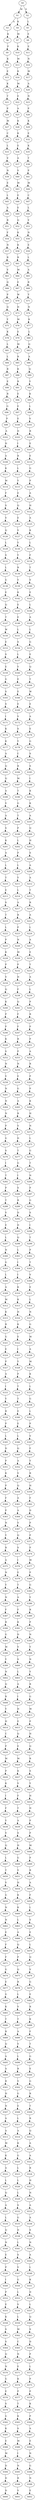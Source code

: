 strict digraph  {
	S0 -> S1 [ label = M ];
	S0 -> S2 [ label = S ];
	S1 -> S3 [ label = A ];
	S1 -> S4 [ label = K ];
	S2 -> S5 [ label = L ];
	S3 -> S6 [ label = K ];
	S4 -> S7 [ label = M ];
	S5 -> S8 [ label = E ];
	S6 -> S9 [ label = P ];
	S7 -> S10 [ label = K ];
	S8 -> S11 [ label = E ];
	S9 -> S12 [ label = K ];
	S10 -> S13 [ label = M ];
	S11 -> S14 [ label = N ];
	S12 -> S15 [ label = E ];
	S13 -> S16 [ label = K ];
	S14 -> S17 [ label = M ];
	S15 -> S18 [ label = K ];
	S16 -> S19 [ label = M ];
	S17 -> S20 [ label = A ];
	S18 -> S21 [ label = T ];
	S19 -> S22 [ label = E ];
	S20 -> S23 [ label = N ];
	S21 -> S24 [ label = P ];
	S22 -> S25 [ label = A ];
	S23 -> S26 [ label = P ];
	S24 -> S27 [ label = M ];
	S25 -> S28 [ label = K ];
	S26 -> S29 [ label = K ];
	S27 -> S30 [ label = C ];
	S28 -> S31 [ label = K ];
	S29 -> S32 [ label = E ];
	S30 -> S33 [ label = L ];
	S31 -> S34 [ label = E ];
	S32 -> S35 [ label = K ];
	S33 -> S36 [ label = V ];
	S34 -> S37 [ label = A ];
	S35 -> S38 [ label = T ];
	S36 -> S39 [ label = N ];
	S37 -> S40 [ label = V ];
	S38 -> S41 [ label = P ];
	S39 -> S42 [ label = E ];
	S40 -> S43 [ label = M ];
	S41 -> S44 [ label = M ];
	S42 -> S45 [ label = L ];
	S43 -> S46 [ label = E ];
	S44 -> S47 [ label = C ];
	S45 -> S48 [ label = A ];
	S46 -> S49 [ label = E ];
	S47 -> S50 [ label = L ];
	S48 -> S51 [ label = R ];
	S49 -> S52 [ label = Q ];
	S50 -> S53 [ label = V ];
	S51 -> S54 [ label = F ];
	S52 -> S55 [ label = K ];
	S53 -> S56 [ label = N ];
	S54 -> S57 [ label = N ];
	S55 -> S58 [ label = K ];
	S56 -> S59 [ label = E ];
	S57 -> S60 [ label = R ];
	S58 -> S61 [ label = R ];
	S59 -> S62 [ label = L ];
	S60 -> S63 [ label = V ];
	S61 -> S64 [ label = M ];
	S62 -> S65 [ label = A ];
	S63 -> S66 [ label = Q ];
	S64 -> S67 [ label = E ];
	S65 -> S68 [ label = R ];
	S66 -> S69 [ label = P ];
	S67 -> S70 [ label = W ];
	S68 -> S71 [ label = Y ];
	S69 -> S72 [ label = Q ];
	S70 -> S73 [ label = H ];
	S71 -> S74 [ label = N ];
	S72 -> S75 [ label = Y ];
	S73 -> S76 [ label = M ];
	S74 -> S77 [ label = K ];
	S75 -> S78 [ label = K ];
	S76 -> S79 [ label = E ];
	S77 -> S80 [ label = L ];
	S78 -> S81 [ label = L ];
	S79 -> S82 [ label = M ];
	S80 -> S83 [ label = Q ];
	S81 -> S84 [ label = L ];
	S82 -> S85 [ label = R ];
	S83 -> S86 [ label = A ];
	S84 -> S87 [ label = R ];
	S85 -> S88 [ label = K ];
	S86 -> S89 [ label = Q ];
	S87 -> S90 [ label = E ];
	S88 -> S91 [ label = R ];
	S89 -> S92 [ label = Y ];
	S90 -> S93 [ label = R ];
	S91 -> S94 [ label = E ];
	S92 -> S95 [ label = K ];
	S93 -> S96 [ label = G ];
	S94 -> S97 [ label = E ];
	S95 -> S98 [ label = L ];
	S96 -> S99 [ label = P ];
	S97 -> S100 [ label = E ];
	S98 -> S101 [ label = V ];
	S99 -> S102 [ label = A ];
	S100 -> S103 [ label = D ];
	S101 -> S104 [ label = R ];
	S102 -> S105 [ label = H ];
	S103 -> S106 [ label = I ];
	S104 -> S107 [ label = E ];
	S105 -> S108 [ label = A ];
	S106 -> S109 [ label = R ];
	S107 -> S110 [ label = E ];
	S108 -> S111 [ label = K ];
	S109 -> S112 [ label = L ];
	S110 -> S113 [ label = G ];
	S111 -> S114 [ label = M ];
	S112 -> S115 [ label = Y ];
	S113 -> S116 [ label = P ];
	S114 -> S117 [ label = F ];
	S115 -> S118 [ label = E ];
	S116 -> S119 [ label = A ];
	S117 -> S120 [ label = S ];
	S118 -> S121 [ label = Q ];
	S119 -> S122 [ label = H ];
	S120 -> S123 [ label = V ];
	S121 -> S124 [ label = E ];
	S122 -> S125 [ label = A ];
	S123 -> S126 [ label = Q ];
	S124 -> S127 [ label = V ];
	S125 -> S128 [ label = K ];
	S126 -> S129 [ label = L ];
	S127 -> S130 [ label = Y ];
	S128 -> S131 [ label = L ];
	S129 -> S132 [ label = S ];
	S130 -> S133 [ label = Y ];
	S131 -> S134 [ label = F ];
	S132 -> S135 [ label = L ];
	S133 -> S136 [ label = R ];
	S134 -> S137 [ label = T ];
	S135 -> S138 [ label = G ];
	S136 -> S139 [ label = Y ];
	S137 -> S140 [ label = V ];
	S138 -> S141 [ label = E ];
	S139 -> S142 [ label = K ];
	S140 -> S143 [ label = E ];
	S141 -> S144 [ label = Q ];
	S142 -> S145 [ label = E ];
	S143 -> S146 [ label = L ];
	S144 -> S147 [ label = T ];
	S145 -> S148 [ label = E ];
	S146 -> S149 [ label = A ];
	S147 -> S150 [ label = W ];
	S148 -> S151 [ label = L ];
	S149 -> S152 [ label = L ];
	S150 -> S153 [ label = E ];
	S151 -> S154 [ label = S ];
	S152 -> S155 [ label = G ];
	S153 -> S156 [ label = S ];
	S154 -> S157 [ label = L ];
	S155 -> S158 [ label = E ];
	S156 -> S159 [ label = E ];
	S157 -> S160 [ label = Y ];
	S158 -> S161 [ label = Q ];
	S159 -> S162 [ label = G ];
	S160 -> S163 [ label = E ];
	S161 -> S164 [ label = T ];
	S162 -> S165 [ label = S ];
	S163 -> S166 [ label = E ];
	S164 -> S167 [ label = W ];
	S165 -> S168 [ label = S ];
	S166 -> S169 [ label = E ];
	S167 -> S170 [ label = E ];
	S168 -> S171 [ label = I ];
	S169 -> S172 [ label = V ];
	S170 -> S173 [ label = A ];
	S171 -> S174 [ label = K ];
	S172 -> S175 [ label = S ];
	S173 -> S176 [ label = E ];
	S174 -> S177 [ label = K ];
	S175 -> S178 [ label = Y ];
	S176 -> S179 [ label = G ];
	S177 -> S180 [ label = A ];
	S178 -> S181 [ label = C ];
	S179 -> S182 [ label = S ];
	S180 -> S183 [ label = Q ];
	S181 -> S184 [ label = R ];
	S182 -> S185 [ label = S ];
	S183 -> S186 [ label = Q ];
	S184 -> S187 [ label = M ];
	S185 -> S188 [ label = I ];
	S186 -> S189 [ label = A ];
	S187 -> S190 [ label = T ];
	S188 -> S191 [ label = K ];
	S189 -> S192 [ label = V ];
	S190 -> S193 [ label = G ];
	S191 -> S194 [ label = K ];
	S192 -> S195 [ label = A ];
	S193 -> S196 [ label = T ];
	S194 -> S197 [ label = A ];
	S195 -> S198 [ label = S ];
	S196 -> S199 [ label = P ];
	S197 -> S200 [ label = Q ];
	S198 -> S201 [ label = K ];
	S199 -> S202 [ label = L ];
	S200 -> S203 [ label = H ];
	S201 -> S204 [ label = A ];
	S202 -> S205 [ label = P ];
	S203 -> S206 [ label = S ];
	S204 -> S207 [ label = L ];
	S205 -> S208 [ label = L ];
	S206 -> S209 [ label = A ];
	S207 -> S210 [ label = T ];
	S208 -> S211 [ label = Y ];
	S209 -> S212 [ label = A ];
	S210 -> S213 [ label = E ];
	S211 -> S214 [ label = L ];
	S212 -> S215 [ label = T ];
	S213 -> S216 [ label = S ];
	S214 -> S217 [ label = A ];
	S215 -> S218 [ label = R ];
	S216 -> S219 [ label = T ];
	S217 -> S220 [ label = R ];
	S218 -> S221 [ label = A ];
	S219 -> S222 [ label = L ];
	S220 -> S223 [ label = P ];
	S221 -> S224 [ label = L ];
	S222 -> S225 [ label = P ];
	S223 -> S226 [ label = N ];
	S224 -> S227 [ label = A ];
	S225 -> S228 [ label = K ];
	S226 -> S229 [ label = M ];
	S227 -> S230 [ label = E ];
	S228 -> S231 [ label = P ];
	S229 -> S232 [ label = P ];
	S230 -> S233 [ label = T ];
	S231 -> S234 [ label = V ];
	S232 -> S235 [ label = H ];
	S233 -> S236 [ label = A ];
	S234 -> S237 [ label = Q ];
	S235 -> S238 [ label = F ];
	S236 -> S239 [ label = L ];
	S237 -> S240 [ label = K ];
	S238 -> S241 [ label = Q ];
	S239 -> S242 [ label = P ];
	S240 -> S243 [ label = P ];
	S241 -> S244 [ label = F ];
	S242 -> S245 [ label = R ];
	S243 -> S246 [ label = P ];
	S244 -> S247 [ label = F ];
	S245 -> S248 [ label = P ];
	S246 -> S249 [ label = K ];
	S247 -> S250 [ label = R ];
	S248 -> S251 [ label = P ];
	S249 -> S252 [ label = S ];
	S250 -> S253 [ label = P ];
	S251 -> S254 [ label = A ];
	S252 -> S255 [ label = N ];
	S253 -> S256 [ label = N ];
	S254 -> S257 [ label = R ];
	S255 -> S258 [ label = V ];
	S256 -> S259 [ label = E ];
	S257 -> S260 [ label = P ];
	S258 -> S261 [ label = N ];
	S259 -> S262 [ label = G ];
	S260 -> S263 [ label = P ];
	S261 -> S264 [ label = N ];
	S262 -> S265 [ label = A ];
	S263 -> S266 [ label = K ];
	S264 -> S267 [ label = N ];
	S265 -> S268 [ label = R ];
	S266 -> S269 [ label = H ];
	S267 -> S270 [ label = P ];
	S268 -> S271 [ label = V ];
	S269 -> S272 [ label = N ];
	S270 -> S273 [ label = G ];
	S271 -> S274 [ label = D ];
	S272 -> S275 [ label = L ];
	S273 -> S276 [ label = S ];
	S274 -> S277 [ label = T ];
	S275 -> S278 [ label = G ];
	S276 -> S279 [ label = I ];
	S277 -> S280 [ label = G ];
	S278 -> S281 [ label = T ];
	S279 -> S282 [ label = T ];
	S280 -> S283 [ label = I ];
	S281 -> S284 [ label = N ];
	S282 -> S285 [ label = P ];
	S283 -> S286 [ label = S ];
	S284 -> S287 [ label = P ];
	S285 -> S288 [ label = T ];
	S286 -> S289 [ label = R ];
	S287 -> S290 [ label = G ];
	S288 -> S291 [ label = V ];
	S289 -> S292 [ label = D ];
	S290 -> S293 [ label = S ];
	S291 -> S294 [ label = E ];
	S292 -> S295 [ label = D ];
	S293 -> S296 [ label = I ];
	S294 -> S297 [ label = L ];
	S295 -> S298 [ label = Q ];
	S296 -> S299 [ label = T ];
	S297 -> S300 [ label = N ];
	S298 -> S301 [ label = L ];
	S299 -> S302 [ label = P ];
	S300 -> S303 [ label = G ];
	S301 -> S304 [ label = I ];
	S302 -> S305 [ label = T ];
	S303 -> S306 [ label = L ];
	S304 -> S307 [ label = I ];
	S305 -> S308 [ label = V ];
	S306 -> S309 [ label = A ];
	S307 -> S310 [ label = K ];
	S308 -> S311 [ label = E ];
	S309 -> S312 [ label = M ];
	S310 -> S313 [ label = K ];
	S311 -> S314 [ label = L ];
	S312 -> S315 [ label = K ];
	S313 -> S316 [ label = H ];
	S314 -> S317 [ label = N ];
	S315 -> S318 [ label = R ];
	S316 -> S319 [ label = K ];
	S317 -> S320 [ label = G ];
	S318 -> S321 [ label = G ];
	S319 -> S322 [ label = E ];
	S320 -> S323 [ label = M ];
	S321 -> S324 [ label = E ];
	S322 -> S325 [ label = I ];
	S323 -> S326 [ label = A ];
	S324 -> S327 [ label = P ];
	S325 -> S328 [ label = Y ];
	S326 -> S329 [ label = M ];
	S327 -> S330 [ label = A ];
	S328 -> S331 [ label = P ];
	S329 -> S332 [ label = K ];
	S330 -> S333 [ label = I ];
	S331 -> S334 [ label = T ];
	S332 -> S335 [ label = L ];
	S333 -> S336 [ label = Y ];
	S334 -> S337 [ label = T ];
	S335 -> S338 [ label = G ];
	S336 -> S339 [ label = R ];
	S337 -> S340 [ label = E ];
	S338 -> S341 [ label = L ];
	S339 -> S342 [ label = P ];
	S340 -> S343 [ label = E ];
	S341 -> S344 [ label = P ];
	S342 -> S345 [ label = L ];
	S343 -> S346 [ label = L ];
	S344 -> S347 [ label = V ];
	S345 -> S348 [ label = D ];
	S346 -> S349 [ label = Q ];
	S347 -> S350 [ label = F ];
	S348 -> S351 [ label = P ];
	S349 -> S352 [ label = A ];
	S350 -> S353 [ label = Y ];
	S351 -> S354 [ label = K ];
	S352 -> S355 [ label = V ];
	S353 -> S356 [ label = R ];
	S354 -> S357 [ label = P ];
	S355 -> S358 [ label = Q ];
	S356 -> S359 [ label = H ];
	S357 -> S360 [ label = F ];
	S358 -> S361 [ label = A ];
	S359 -> S362 [ label = F ];
	S360 -> S363 [ label = P ];
	S361 -> S364 [ label = A ];
	S362 -> S365 [ label = D ];
	S363 -> S366 [ label = N ];
	S364 -> S367 [ label = V ];
	S365 -> S368 [ label = P ];
	S366 -> S369 [ label = Y ];
	S367 -> S370 [ label = Q ];
	S368 -> S371 [ label = P ];
	S369 -> S372 [ label = R ];
	S370 -> S373 [ label = S ];
	S371 -> S374 [ label = P ];
	S372 -> S375 [ label = A ];
	S373 -> S376 [ label = I ];
	S374 -> S377 [ label = M ];
	S375 -> S378 [ label = N ];
	S376 -> S379 [ label = E ];
	S377 -> S380 [ label = P ];
	S378 -> S381 [ label = Y ];
	S379 -> S382 [ label = T ];
	S380 -> S383 [ label = G ];
	S381 -> S384 [ label = N ];
	S382 -> S385 [ label = A ];
	S383 -> S386 [ label = Y ];
	S384 -> S387 [ label = F ];
	S385 -> S388 [ label = F ];
	S386 -> S389 [ label = R ];
	S387 -> S390 [ label = R ];
	S388 -> S391 [ label = K ];
	S389 -> S392 [ label = P ];
	S390 -> S393 [ label = G ];
	S391 -> S394 [ label = D ];
	S392 -> S395 [ label = N ];
	S393 -> S396 [ label = M ];
	S394 -> S397 [ label = V ];
	S395 -> S398 [ label = Y ];
	S396 -> S399 [ label = Y ];
	S397 -> S400 [ label = S ];
	S398 -> S401 [ label = N ];
	S399 -> S402 [ label = N ];
	S400 -> S403 [ label = L ];
	S401 -> S404 [ label = Y ];
	S402 -> S405 [ label = Q ];
	S403 -> S406 [ label = A ];
	S404 -> S407 [ label = R ];
	S405 -> S408 [ label = R ];
	S406 -> S409 [ label = I ];
	S407 -> S410 [ label = G ];
	S408 -> S411 [ label = Y ];
	S409 -> S412 [ label = H ];
	S410 -> S413 [ label = M ];
	S411 -> S414 [ label = H ];
	S412 -> S415 [ label = E ];
	S413 -> S416 [ label = P ];
	S414 -> S417 [ label = C ];
	S415 -> S418 [ label = Q ];
	S416 -> S419 [ label = H ];
	S417 -> S420 [ label = P ];
	S418 -> S421 [ label = E ];
	S419 -> S422 [ label = Q ];
	S420 -> S423 [ label = M ];
	S421 -> S424 [ label = M ];
	S422 -> S425 [ label = R ];
	S423 -> S426 [ label = P ];
	S424 -> S427 [ label = K ];
	S425 -> S428 [ label = S ];
	S426 -> S429 [ label = K ];
	S427 -> S430 [ label = V ];
	S428 -> S431 [ label = Y ];
	S429 -> S432 [ label = I ];
	S430 -> S433 [ label = F ];
	S431 -> S434 [ label = H ];
	S432 -> S435 [ label = F ];
	S433 -> S436 [ label = T ];
	S434 -> S437 [ label = H ];
	S435 -> S438 [ label = Y ];
	S436 -> S439 [ label = A ];
	S437 -> S440 [ label = P ];
	S438 -> S441 [ label = V ];
	S439 -> S442 [ label = S ];
	S440 -> S443 [ label = P ];
	S441 -> S444 [ label = Q ];
	S442 -> S445 [ label = H ];
	S443 -> S446 [ label = M ];
	S444 -> S447 [ label = L ];
	S445 -> S448 [ label = G ];
	S446 -> S449 [ label = P ];
	S447 -> S450 [ label = T ];
	S448 -> S451 [ label = V ];
	S449 -> S452 [ label = R ];
	S450 -> S453 [ label = V ];
	S451 -> S454 [ label = H ];
	S452 -> S455 [ label = A ];
	S453 -> S456 [ label = G ];
	S454 -> S457 [ label = K ];
	S455 -> S458 [ label = F ];
	S456 -> S459 [ label = N ];
	S457 -> S460 [ label = K ];
	S458 -> S461 [ label = L ];
	S459 -> S462 [ label = N ];
	S460 -> S463 [ label = L ];
	S461 -> S464 [ label = V ];
	S462 -> S465 [ label = E ];
	S463 -> S466 [ label = A ];
	S464 -> S467 [ label = E ];
	S465 -> S468 [ label = F ];
	S466 -> S469 [ label = Q ];
	S467 -> S470 [ label = L ];
	S468 -> S471 [ label = F ];
	S469 -> S472 [ label = P ];
	S470 -> S473 [ label = Q ];
	S471 -> S474 [ label = G ];
	S472 -> S475 [ label = Q ];
	S473 -> S476 [ label = V ];
	S474 -> S477 [ label = E ];
	S475 -> S478 [ label = R ];
	S476 -> S479 [ label = G ];
	S477 -> S480 [ label = G ];
	S478 -> S481 [ label = L ];
	S479 -> S482 [ label = E ];
	S480 -> S483 [ label = K ];
	S481 -> S484 [ label = V ];
	S482 -> S485 [ label = R ];
	S483 -> S486 [ label = T ];
	S484 -> S487 [ label = T ];
	S485 -> S488 [ label = K ];
	S486 -> S489 [ label = R ];
	S487 -> S490 [ label = A ];
	S488 -> S491 [ label = F ];
	S489 -> S492 [ label = Q ];
	S490 -> S493 [ label = V ];
	S491 -> S494 [ label = T ];
	S492 -> S495 [ label = A ];
	S493 -> S496 [ label = L ];
	S494 -> S497 [ label = G ];
	S495 -> S498 [ label = A ];
	S496 -> S499 [ label = R ];
	S497 -> S500 [ label = E ];
	S498 -> S501 [ label = R ];
	S499 -> S502 [ label = V ];
	S500 -> S503 [ label = G ];
	S501 -> S504 [ label = H ];
	S502 -> S505 [ label = G ];
	S503 -> S506 [ label = R ];
	S504 -> S507 [ label = N ];
	S505 -> S508 [ label = E ];
	S506 -> S509 [ label = T ];
	S507 -> S510 [ label = A ];
	S508 -> S511 [ label = L ];
	S509 -> S512 [ label = R ];
	S510 -> S513 [ label = A ];
	S511 -> S514 [ label = A ];
	S512 -> S515 [ label = Q ];
	S513 -> S516 [ label = M ];
	S514 -> S517 [ label = K ];
	S515 -> S518 [ label = A ];
	S516 -> S519 [ label = K ];
	S517 -> S520 [ label = G ];
	S518 -> S521 [ label = A ];
	S519 -> S522 [ label = A ];
	S520 -> S523 [ label = L ];
	S521 -> S524 [ label = R ];
	S522 -> S525 [ label = L ];
	S523 -> S526 [ label = L ];
	S524 -> S527 [ label = H ];
	S525 -> S528 [ label = Q ];
	S526 -> S529 [ label = L ];
	S527 -> S530 [ label = N ];
	S528 -> S531 [ label = A ];
	S529 -> S532 [ label = S ];
	S530 -> S533 [ label = A ];
	S531 -> S534 [ label = L ];
	S532 -> S535 [ label = G ];
	S533 -> S536 [ label = A ];
	S534 -> S537 [ label = Q ];
	S535 -> S538 [ label = D ];
	S536 -> S539 [ label = S ];
	S537 -> S540 [ label = N ];
	S538 -> S541 [ label = L ];
	S539 -> S542 [ label = N ];
	S540 -> S543 [ label = E ];
	S541 -> S544 [ label = S ];
	S542 -> S545 [ label = A ];
	S543 -> S546 [ label = P ];
	S544 -> S547 [ label = V ];
	S545 -> S548 [ label = L ];
	S546 -> S549 [ label = I ];
	S547 -> S550 [ label = G ];
	S548 -> S551 [ label = K ];
	S549 -> S552 [ label = P ];
	S550 -> S553 [ label = L ];
	S551 -> S554 [ label = D ];
	S552 -> S555 [ label = E ];
	S553 -> S556 [ label = V ];
	S554 -> S557 [ label = L ];
	S555 -> S558 [ label = K ];
	S556 -> S559 [ label = L ];
	S557 -> S560 [ label = Q ];
	S558 -> S561 [ label = S ];
	S559 -> S562 [ label = M ];
	S560 -> S563 [ label = S ];
	S561 -> S564 [ label = S ];
	S562 -> S565 [ label = C ];
	S563 -> S566 [ label = D ];
	S564 -> S567 [ label = Q ];
	S565 -> S568 [ label = N ];
	S566 -> S569 [ label = P ];
	S567 -> S570 [ label = N ];
	S568 -> S571 [ label = E ];
	S569 -> S572 [ label = L ];
	S570 -> S573 [ label = G ];
	S571 -> S574 [ label = K ];
	S572 -> S575 [ label = P ];
	S573 -> S576 [ label = E ];
	S574 -> S577 [ label = P ];
	S575 -> S578 [ label = P ];
	S576 -> S579 [ label = S ];
	S577 -> S580 [ label = T ];
	S578 -> S581 [ label = K ];
	S579 -> S582 [ label = G ];
	S580 -> S583 [ label = K ];
	S581 -> S584 [ label = P ];
	S582 -> S585 [ label = K ];
	S583 -> S586 [ label = S ];
	S584 -> S587 [ label = A ];
	S585 -> S588 [ label = E ];
	S586 -> S589 [ label = M ];
	S587 -> S590 [ label = E ];
	S588 -> S591 [ label = M ];
	S589 -> S592 [ label = I ];
	S590 -> S593 [ label = N ];
	S591 -> S594 [ label = D ];
	S592 -> S595 [ label = N ];
	S593 -> S596 [ label = G ];
	S594 -> S597 [ label = D ];
	S595 -> S598 [ label = R ];
	S596 -> S599 [ label = N ];
	S597 -> S600 [ label = D ];
	S598 -> S601 [ label = V ];
	S599 -> S602 [ label = E ];
}
